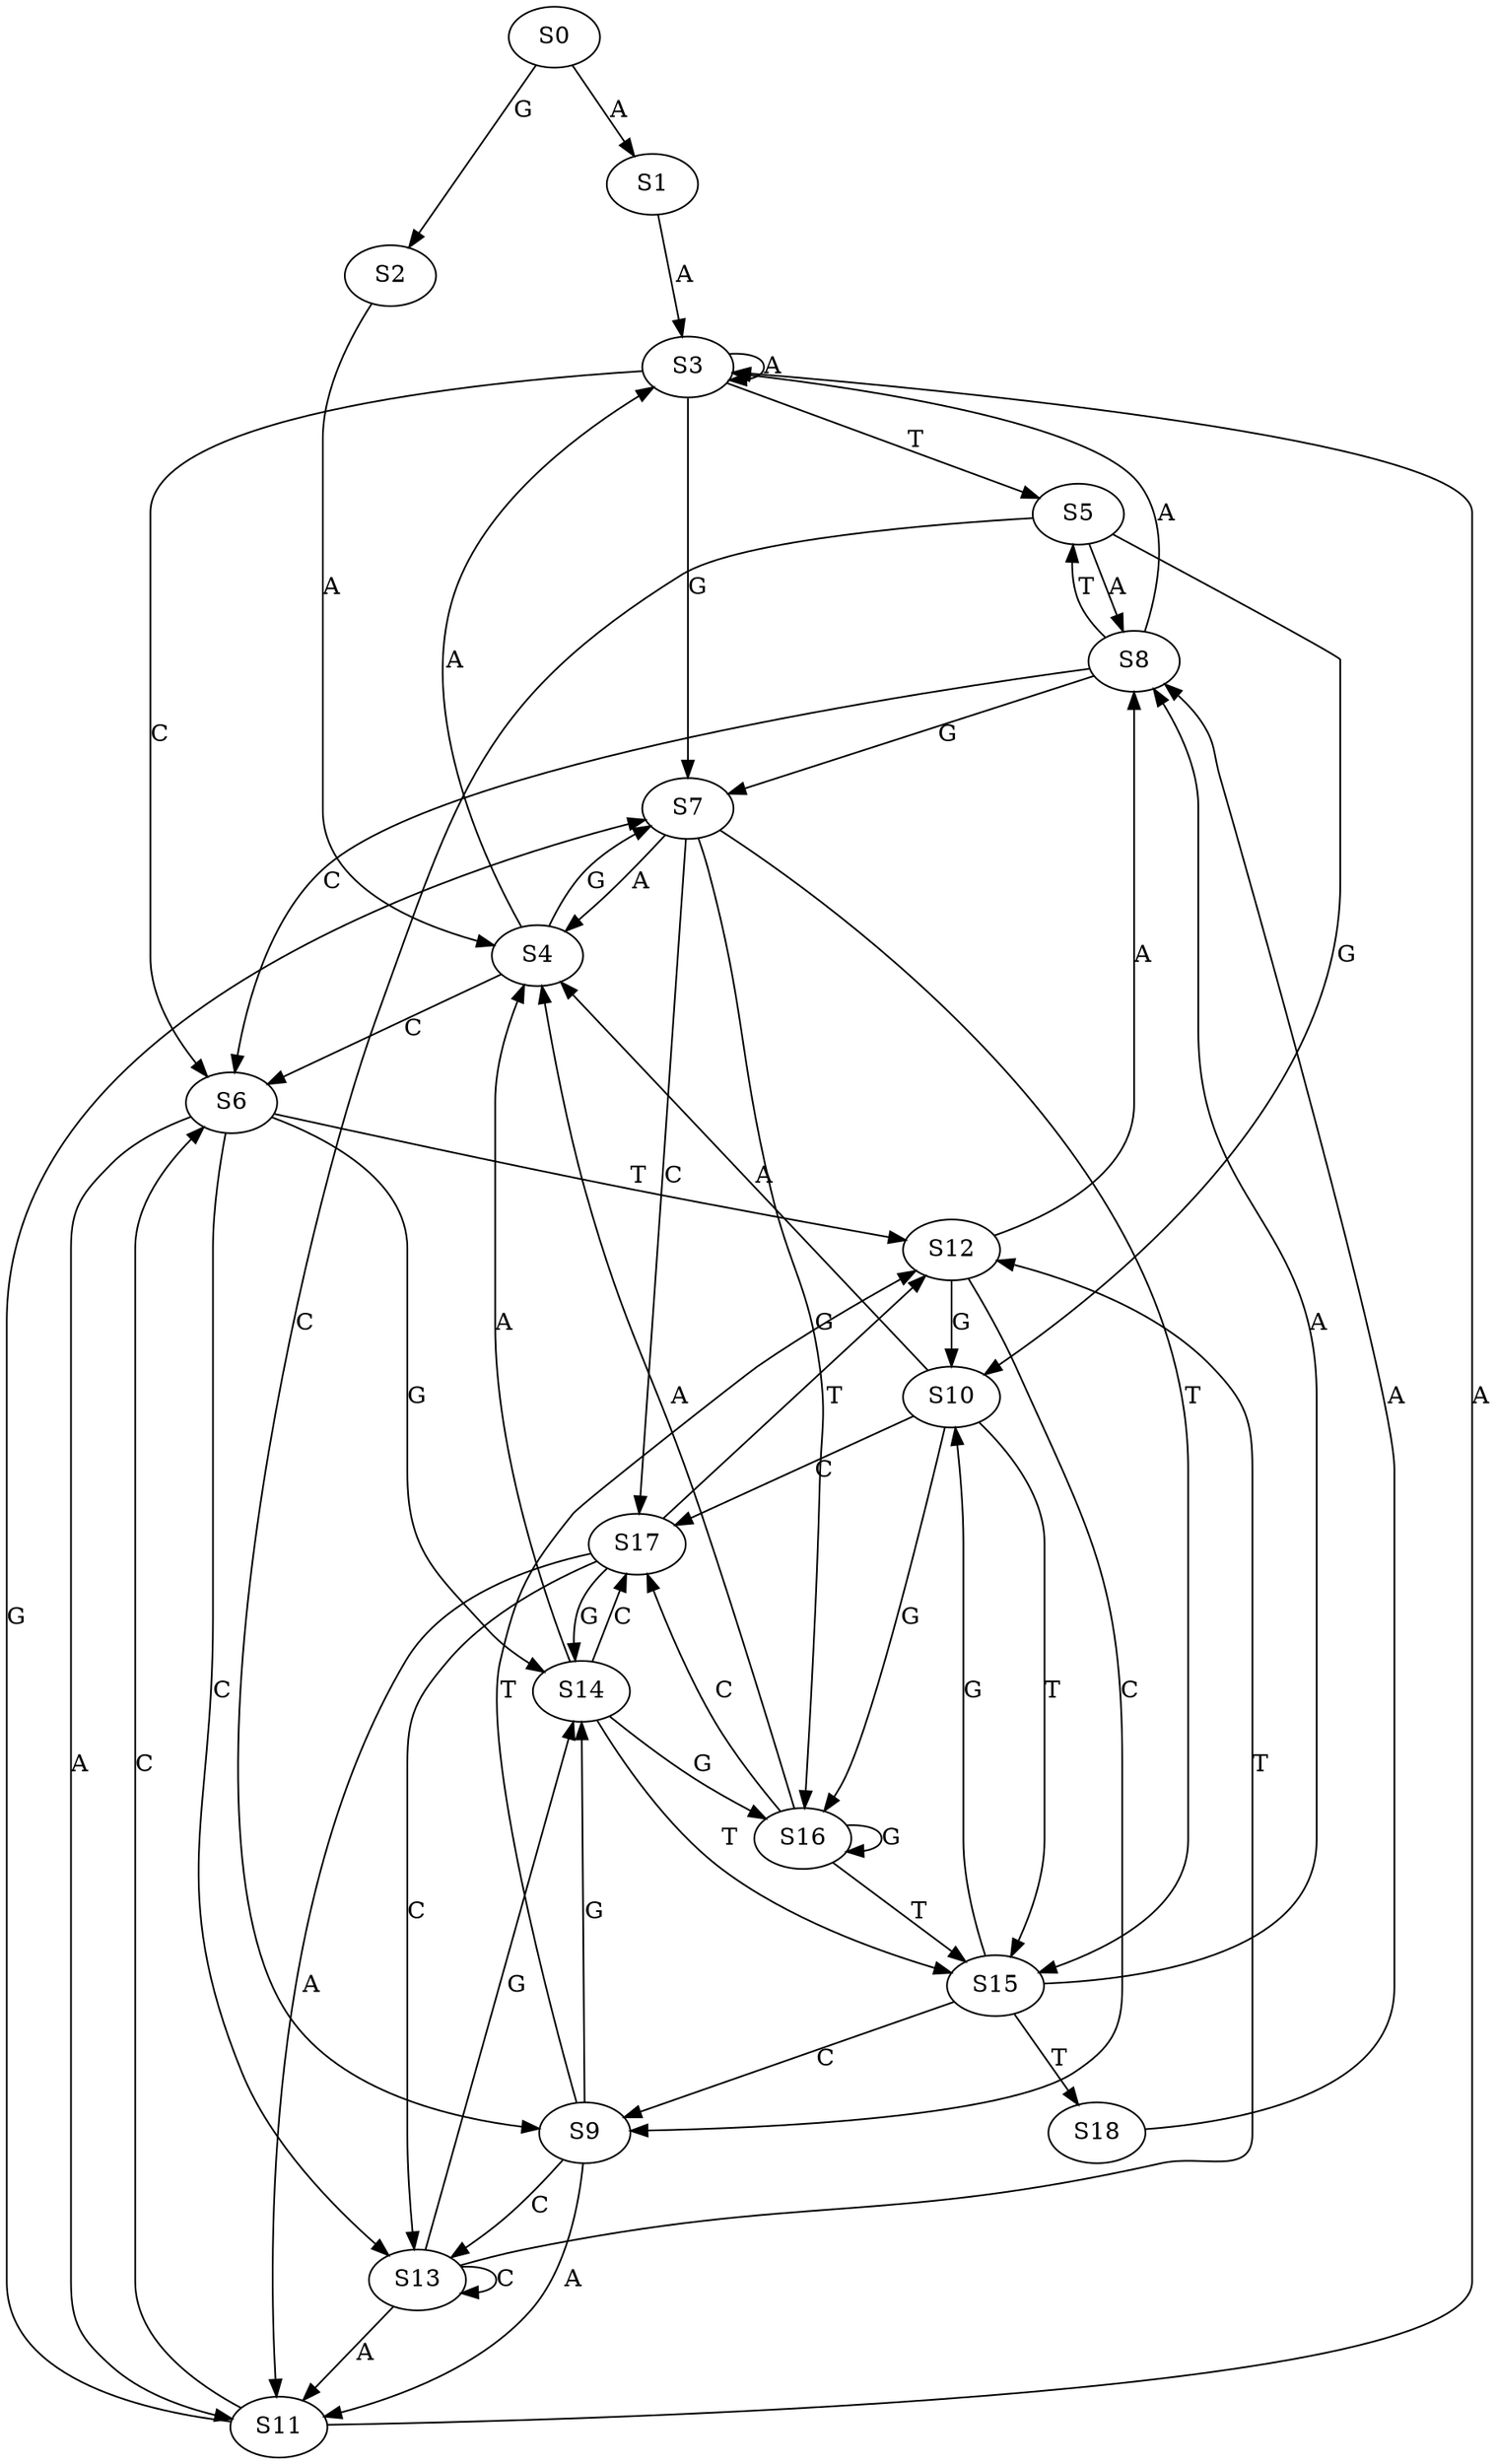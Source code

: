 strict digraph  {
	S0 -> S1 [ label = A ];
	S0 -> S2 [ label = G ];
	S1 -> S3 [ label = A ];
	S2 -> S4 [ label = A ];
	S3 -> S5 [ label = T ];
	S3 -> S6 [ label = C ];
	S3 -> S7 [ label = G ];
	S3 -> S3 [ label = A ];
	S4 -> S7 [ label = G ];
	S4 -> S3 [ label = A ];
	S4 -> S6 [ label = C ];
	S5 -> S8 [ label = A ];
	S5 -> S9 [ label = C ];
	S5 -> S10 [ label = G ];
	S6 -> S11 [ label = A ];
	S6 -> S12 [ label = T ];
	S6 -> S13 [ label = C ];
	S6 -> S14 [ label = G ];
	S7 -> S15 [ label = T ];
	S7 -> S16 [ label = G ];
	S7 -> S4 [ label = A ];
	S7 -> S17 [ label = C ];
	S8 -> S7 [ label = G ];
	S8 -> S5 [ label = T ];
	S8 -> S6 [ label = C ];
	S8 -> S3 [ label = A ];
	S9 -> S12 [ label = T ];
	S9 -> S14 [ label = G ];
	S9 -> S13 [ label = C ];
	S9 -> S11 [ label = A ];
	S10 -> S4 [ label = A ];
	S10 -> S15 [ label = T ];
	S10 -> S17 [ label = C ];
	S10 -> S16 [ label = G ];
	S11 -> S7 [ label = G ];
	S11 -> S6 [ label = C ];
	S11 -> S3 [ label = A ];
	S12 -> S10 [ label = G ];
	S12 -> S9 [ label = C ];
	S12 -> S8 [ label = A ];
	S13 -> S14 [ label = G ];
	S13 -> S13 [ label = C ];
	S13 -> S11 [ label = A ];
	S13 -> S12 [ label = T ];
	S14 -> S16 [ label = G ];
	S14 -> S15 [ label = T ];
	S14 -> S4 [ label = A ];
	S14 -> S17 [ label = C ];
	S15 -> S8 [ label = A ];
	S15 -> S9 [ label = C ];
	S15 -> S10 [ label = G ];
	S15 -> S18 [ label = T ];
	S16 -> S4 [ label = A ];
	S16 -> S15 [ label = T ];
	S16 -> S16 [ label = G ];
	S16 -> S17 [ label = C ];
	S17 -> S13 [ label = C ];
	S17 -> S12 [ label = T ];
	S17 -> S14 [ label = G ];
	S17 -> S11 [ label = A ];
	S18 -> S8 [ label = A ];
}
